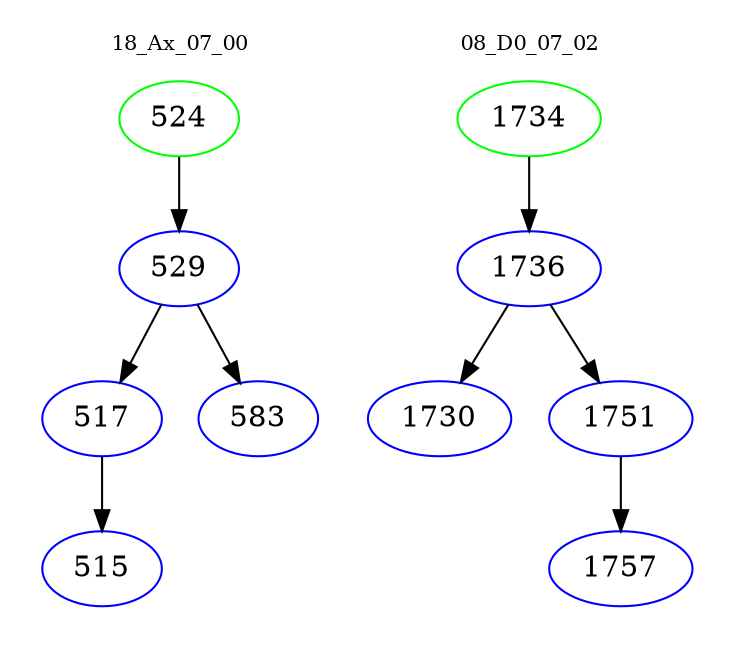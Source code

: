 digraph{
subgraph cluster_0 {
color = white
label = "18_Ax_07_00";
fontsize=10;
T0_524 [label="524", color="green"]
T0_524 -> T0_529 [color="black"]
T0_529 [label="529", color="blue"]
T0_529 -> T0_517 [color="black"]
T0_517 [label="517", color="blue"]
T0_517 -> T0_515 [color="black"]
T0_515 [label="515", color="blue"]
T0_529 -> T0_583 [color="black"]
T0_583 [label="583", color="blue"]
}
subgraph cluster_1 {
color = white
label = "08_D0_07_02";
fontsize=10;
T1_1734 [label="1734", color="green"]
T1_1734 -> T1_1736 [color="black"]
T1_1736 [label="1736", color="blue"]
T1_1736 -> T1_1730 [color="black"]
T1_1730 [label="1730", color="blue"]
T1_1736 -> T1_1751 [color="black"]
T1_1751 [label="1751", color="blue"]
T1_1751 -> T1_1757 [color="black"]
T1_1757 [label="1757", color="blue"]
}
}
